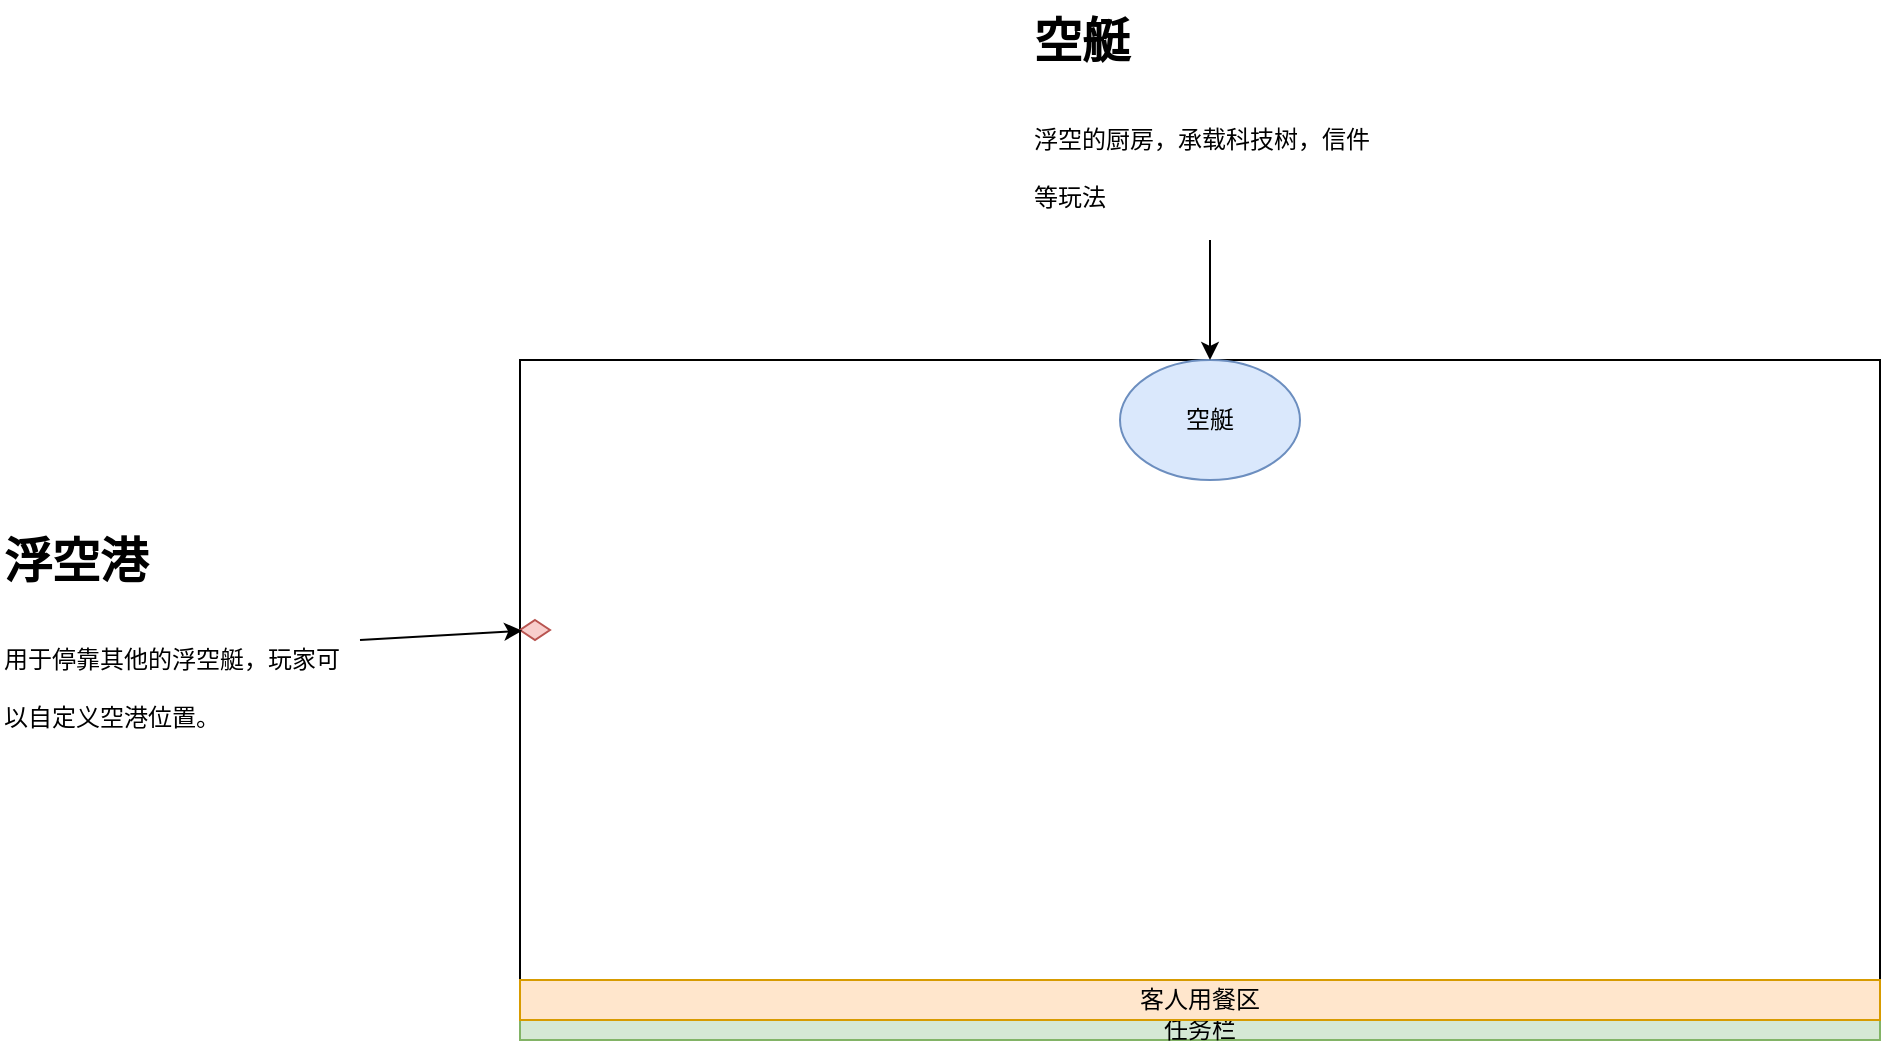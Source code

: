 <mxfile version="26.2.9">
  <diagram name="第 1 页" id="AyDrxhSpd4ukYh6KtTan">
    <mxGraphModel dx="1906" dy="1759" grid="1" gridSize="10" guides="1" tooltips="1" connect="1" arrows="1" fold="1" page="1" pageScale="1" pageWidth="827" pageHeight="1169" math="0" shadow="0">
      <root>
        <mxCell id="0" />
        <mxCell id="1" parent="0" />
        <mxCell id="mfhQNTRXj6xCpkpugNfw-1" value="" style="rounded=0;whiteSpace=wrap;html=1;" parent="1" vertex="1">
          <mxGeometry x="80" y="10" width="680" height="340" as="geometry" />
        </mxCell>
        <mxCell id="mfhQNTRXj6xCpkpugNfw-2" value="空艇" style="ellipse;whiteSpace=wrap;html=1;fillColor=#dae8fc;strokeColor=#6c8ebf;" parent="1" vertex="1">
          <mxGeometry x="380" y="10" width="90" height="60" as="geometry" />
        </mxCell>
        <mxCell id="mfhQNTRXj6xCpkpugNfw-3" value="任务栏" style="rounded=0;whiteSpace=wrap;html=1;fillColor=#d5e8d4;strokeColor=#82b366;" parent="1" vertex="1">
          <mxGeometry x="80" y="340" width="680" height="10" as="geometry" />
        </mxCell>
        <mxCell id="mfhQNTRXj6xCpkpugNfw-4" value="客人用餐区" style="rounded=0;whiteSpace=wrap;html=1;fillColor=#ffe6cc;strokeColor=#d79b00;" parent="1" vertex="1">
          <mxGeometry x="80" y="320" width="680" height="20" as="geometry" />
        </mxCell>
        <mxCell id="mfhQNTRXj6xCpkpugNfw-5" value="" style="shape=hexagon;perimeter=hexagonPerimeter2;whiteSpace=wrap;html=1;fixedSize=1;fillColor=#f8cecc;strokeColor=#b85450;" parent="1" vertex="1">
          <mxGeometry x="80" y="140" width="15" height="10" as="geometry" />
        </mxCell>
        <mxCell id="mfhQNTRXj6xCpkpugNfw-6" value="&lt;h1 style=&quot;margin-top: 0px;&quot;&gt;&lt;span style=&quot;background-color: transparent; color: light-dark(rgb(0, 0, 0), rgb(255, 255, 255));&quot;&gt;浮空港&lt;/span&gt;&lt;/h1&gt;&lt;h1 style=&quot;margin-top: 0px;&quot;&gt;&lt;span style=&quot;font-size: 12px; font-weight: 400;&quot;&gt;用于停靠其他的浮空艇，玩家可以自定义空港位置。&lt;/span&gt;&lt;/h1&gt;" style="text;html=1;whiteSpace=wrap;overflow=hidden;rounded=0;" parent="1" vertex="1">
          <mxGeometry x="-180" y="90" width="180" height="120" as="geometry" />
        </mxCell>
        <mxCell id="mfhQNTRXj6xCpkpugNfw-7" value="" style="endArrow=classic;html=1;rounded=0;exitX=1;exitY=0.5;exitDx=0;exitDy=0;" parent="1" source="mfhQNTRXj6xCpkpugNfw-6" target="mfhQNTRXj6xCpkpugNfw-5" edge="1">
          <mxGeometry width="50" height="50" relative="1" as="geometry">
            <mxPoint x="-40" y="100" as="sourcePoint" />
            <mxPoint x="10" y="50" as="targetPoint" />
          </mxGeometry>
        </mxCell>
        <mxCell id="mfhQNTRXj6xCpkpugNfw-10" value="" style="edgeStyle=orthogonalEdgeStyle;rounded=0;orthogonalLoop=1;jettySize=auto;html=1;" parent="1" source="mfhQNTRXj6xCpkpugNfw-9" target="mfhQNTRXj6xCpkpugNfw-2" edge="1">
          <mxGeometry relative="1" as="geometry" />
        </mxCell>
        <mxCell id="mfhQNTRXj6xCpkpugNfw-9" value="&lt;h1 style=&quot;margin-top: 0px;&quot;&gt;空艇&lt;/h1&gt;&lt;h1 style=&quot;margin-top: 0px;&quot;&gt;&lt;span style=&quot;font-size: 12px; font-weight: 400;&quot;&gt;浮空的厨房，承载科技树，信件等玩法&lt;/span&gt;&lt;/h1&gt;" style="text;html=1;whiteSpace=wrap;overflow=hidden;rounded=0;" parent="1" vertex="1">
          <mxGeometry x="335" y="-170" width="180" height="120" as="geometry" />
        </mxCell>
      </root>
    </mxGraphModel>
  </diagram>
</mxfile>
